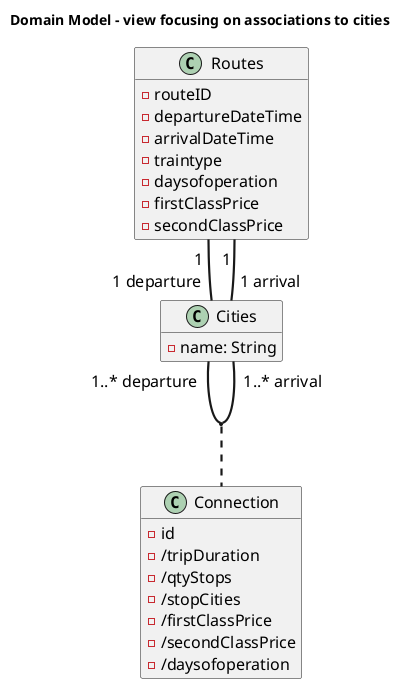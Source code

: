 @startuml Domain Model Details (Connections, Routes, Cities)
skinparam DefaultFontName Arial
skinparam DefaultFontSize 16
skinparam DefaultFontStyle bold
skinparam ArrowThickness 2.2
title Domain Model - view focusing on associations to cities
hide empty members


class "Routes" as routes {
    - routeID
    - departureDateTime
    - arrivalDateTime
    - traintype
    - daysofoperation
    - firstClassPrice
    - secondClassPrice
}
class "Connection" as connection {
    - id
    - /tripDuration
    - /qtyStops
    - /stopCities
    - /firstClassPrice
    - /secondClassPrice
    - /daysofoperation
}
class "Cities" as cities {
    - name: String
}

routes "1 " -down- "1 departure" cities
routes "1 " -down- "1 arrival" cities


cities "1..* departure" -- "1..* arrival" cities
(cities, cities) .. connection

@enduml